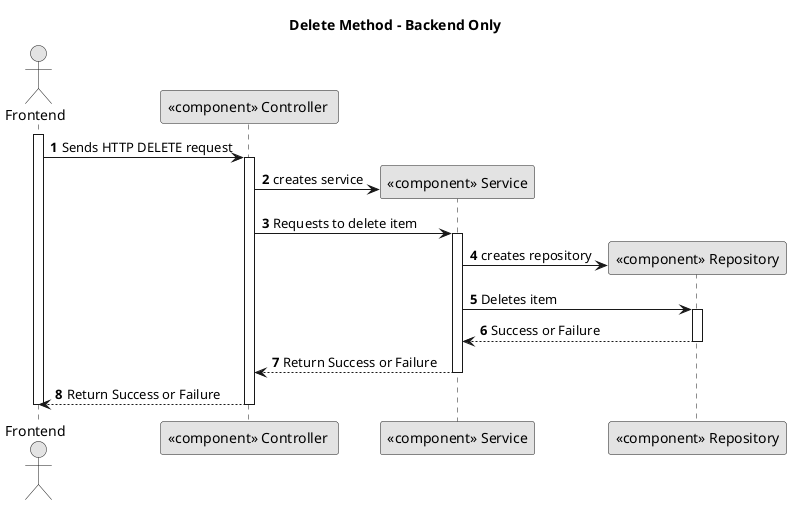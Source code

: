 @startuml

skinparam monochrome true
skinparam packageStyle rectangle
skinparam shadowing false

title Delete Method - Backend Only

autonumber

actor "Frontend" as Frontend
participant "<<component>> Controller " as Controller
participant "<<component>> Service" as BackendService
participant "<<component>> Repository" as Repository

activate Frontend

    Frontend -> Controller : Sends HTTP DELETE request
    activate Controller
    
        Controller -> BackendService** : creates service

        Controller -> BackendService : Requests to delete item
        activate BackendService
        
            BackendService -> Repository** : creates repository

            BackendService -> Repository : Deletes item
            activate Repository

                Repository --> BackendService : Success or Failure
            deactivate Repository

        BackendService --> Controller : Return Success or Failure
        deactivate BackendService

    Controller --> Frontend : Return Success or Failure
    deactivate Controller

deactivate Frontend

@enduml
